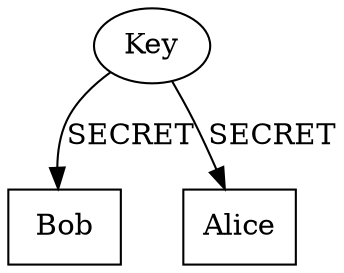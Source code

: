 digraph keydistribution {
    Key -> Bob [label="SECRET"];
    Key -> Alice [label="SECRET"];
    Bob [shape=box];
    Alice [shape=box];
}